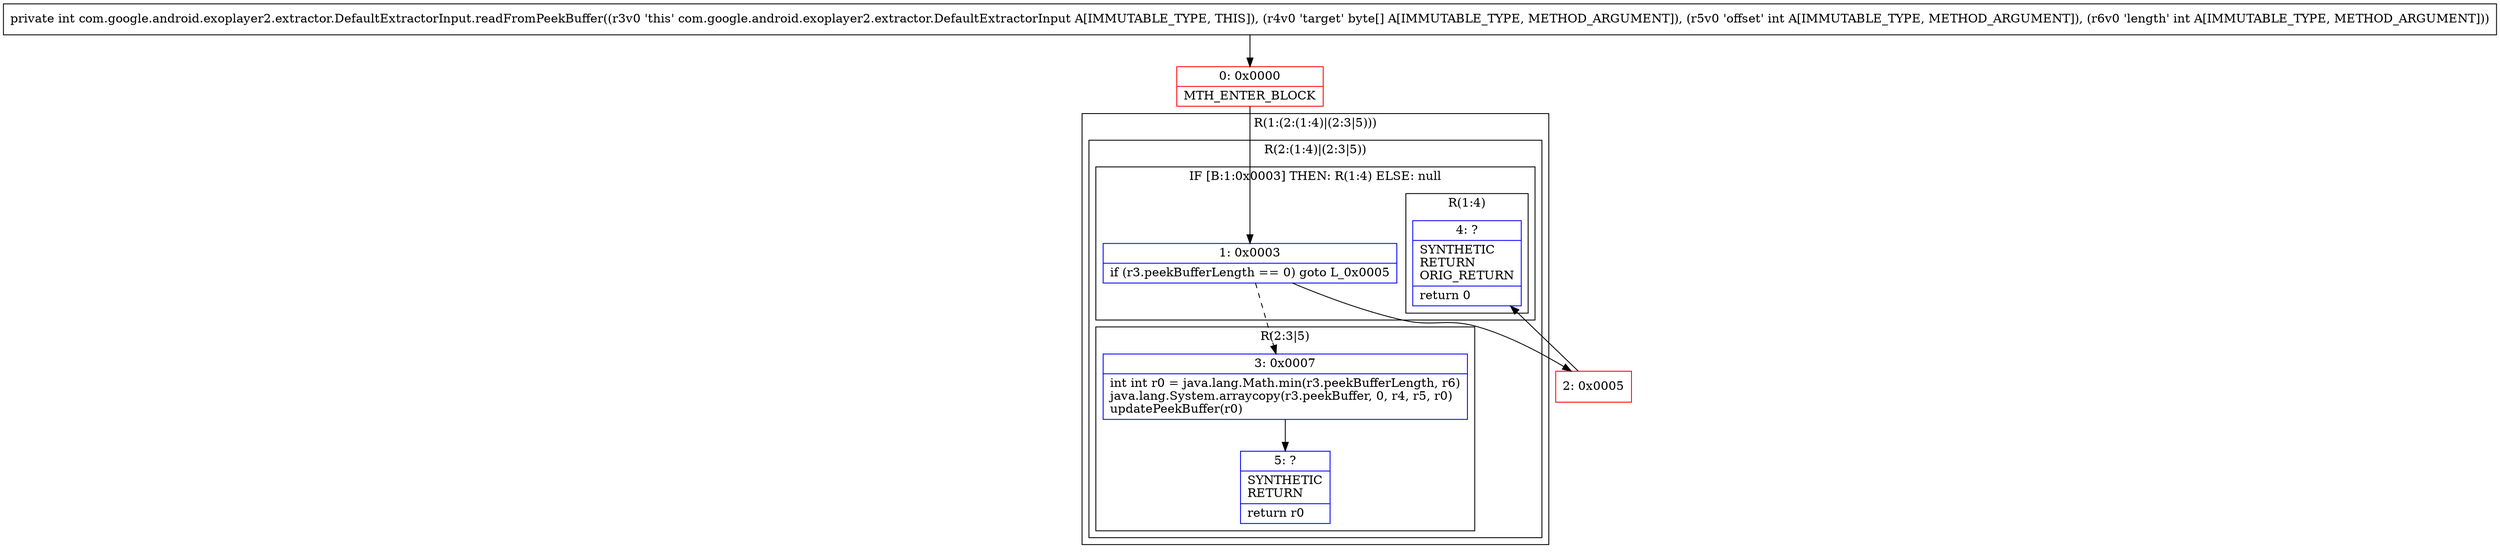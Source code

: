 digraph "CFG forcom.google.android.exoplayer2.extractor.DefaultExtractorInput.readFromPeekBuffer([BII)I" {
subgraph cluster_Region_1086576250 {
label = "R(1:(2:(1:4)|(2:3|5)))";
node [shape=record,color=blue];
subgraph cluster_Region_1918885895 {
label = "R(2:(1:4)|(2:3|5))";
node [shape=record,color=blue];
subgraph cluster_IfRegion_1327837125 {
label = "IF [B:1:0x0003] THEN: R(1:4) ELSE: null";
node [shape=record,color=blue];
Node_1 [shape=record,label="{1\:\ 0x0003|if (r3.peekBufferLength == 0) goto L_0x0005\l}"];
subgraph cluster_Region_1432558016 {
label = "R(1:4)";
node [shape=record,color=blue];
Node_4 [shape=record,label="{4\:\ ?|SYNTHETIC\lRETURN\lORIG_RETURN\l|return 0\l}"];
}
}
subgraph cluster_Region_1594839163 {
label = "R(2:3|5)";
node [shape=record,color=blue];
Node_3 [shape=record,label="{3\:\ 0x0007|int int r0 = java.lang.Math.min(r3.peekBufferLength, r6)\ljava.lang.System.arraycopy(r3.peekBuffer, 0, r4, r5, r0)\lupdatePeekBuffer(r0)\l}"];
Node_5 [shape=record,label="{5\:\ ?|SYNTHETIC\lRETURN\l|return r0\l}"];
}
}
}
Node_0 [shape=record,color=red,label="{0\:\ 0x0000|MTH_ENTER_BLOCK\l}"];
Node_2 [shape=record,color=red,label="{2\:\ 0x0005}"];
MethodNode[shape=record,label="{private int com.google.android.exoplayer2.extractor.DefaultExtractorInput.readFromPeekBuffer((r3v0 'this' com.google.android.exoplayer2.extractor.DefaultExtractorInput A[IMMUTABLE_TYPE, THIS]), (r4v0 'target' byte[] A[IMMUTABLE_TYPE, METHOD_ARGUMENT]), (r5v0 'offset' int A[IMMUTABLE_TYPE, METHOD_ARGUMENT]), (r6v0 'length' int A[IMMUTABLE_TYPE, METHOD_ARGUMENT])) }"];
MethodNode -> Node_0;
Node_1 -> Node_2;
Node_1 -> Node_3[style=dashed];
Node_3 -> Node_5;
Node_0 -> Node_1;
Node_2 -> Node_4;
}

